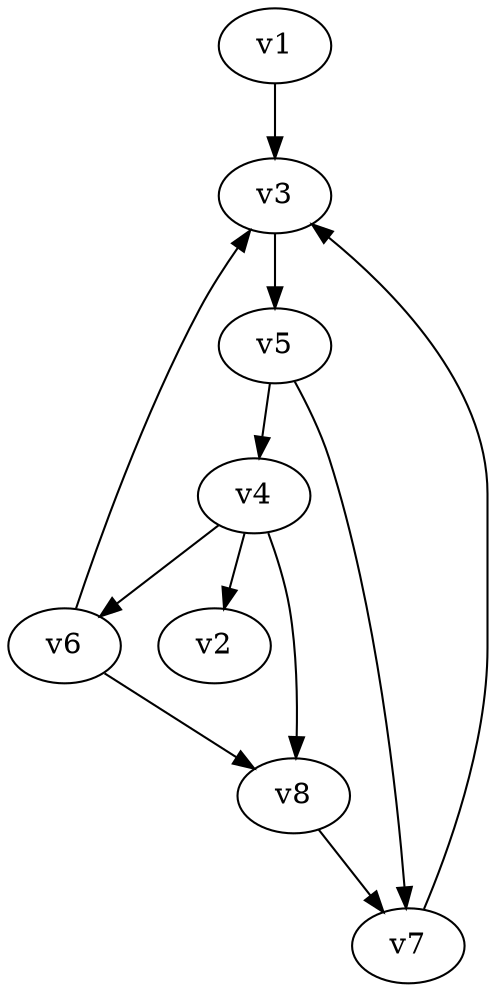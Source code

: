 digraph four_loop_vacuum_0 {
overall_factor=1;
multiplicity_factor=1;
v1;
v2;
v3 [int_id="V_4_SCALAR_0111"];
v4 [int_id="V_4_SCALAR_0111"];
v5 [int_id="V_3_SCALAR_111"];
v6 [int_id="V_3_SCALAR_111"];
v7 [int_id="V_3_SCALAR_111"];
v8 [int_id="V_3_SCALAR_111"];
v1 -> v3 [pdg=1000, name=p1, mom=p1];
v4 -> v2 [pdg=1000, name=p2, mom=p2];
v3 -> v5 [pdg=1001, name=q1];
v5 -> v4 [pdg=1001, name=q2];
v4 -> v6 [pdg=1001, name=q3, lmb_index=0];
v6 -> v3 [pdg=1001, name=q4];
v5 -> v7 [pdg=1001, name=q5, lmb_index=1];
v4 -> v8 [pdg=1001, name=q6];
v6 -> v8 [pdg=1001, name=q7, lmb_index=2];
v8 -> v7 [pdg=1001, name=q8, lmb_index=3];
v7 -> v3 [pdg=1001, name=q9];
}
